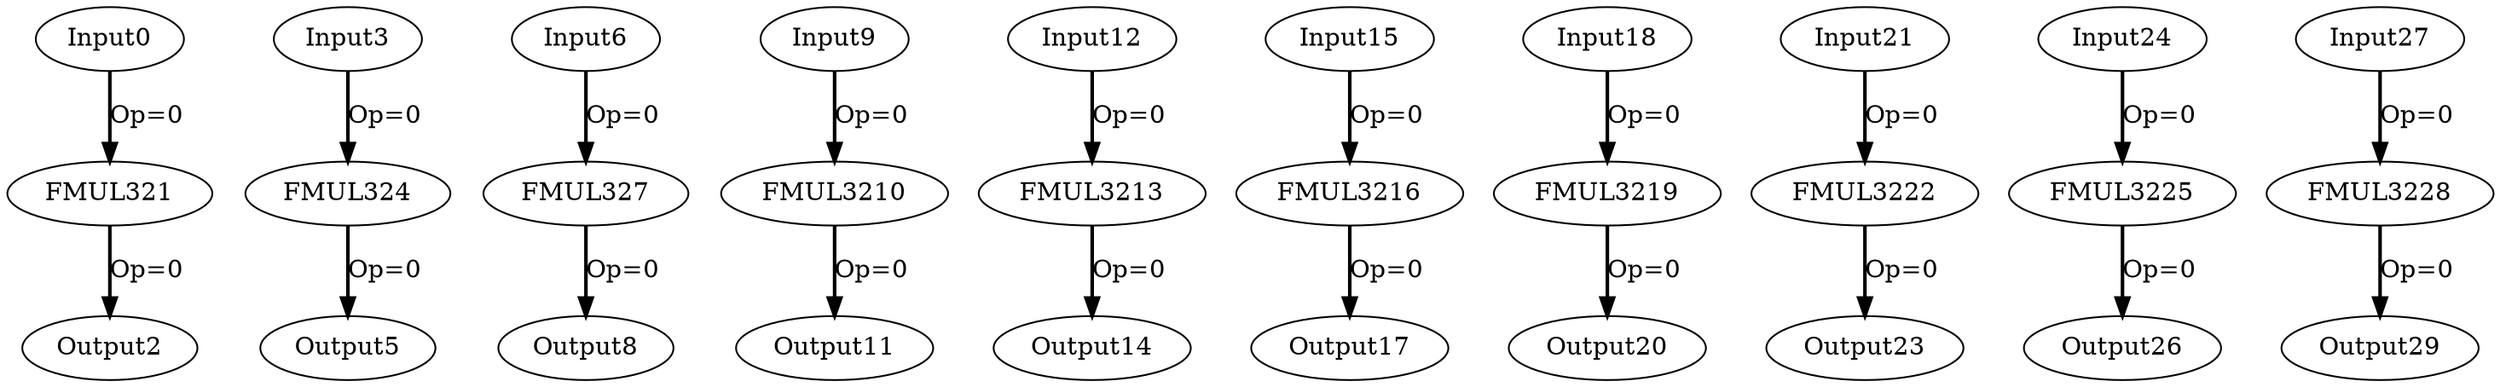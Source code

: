 Digraph G {
Input0[opcode = "Input", ref_name="gemm_0_0", size="100", offset="0,0", pattern="4,25", color = black];
FMUL321[opcode = "FMUL32", color = black];
Output2[opcode = "Output", ref_name="gemm_0_1", size="100", offset="0,0", pattern="4,25", color = black];
Input3[opcode = "Input", ref_name="gemm_0_0", size="100", offset="0,0", pattern="4,25", color = black];
FMUL324[opcode = "FMUL32", color = black];
Output5[opcode = "Output", ref_name="gemm_0_1", size="100", offset="0,0", pattern="4,25", color = black];
Input6[opcode = "Input", ref_name="gemm_0_0", size="100", offset="0,0", pattern="4,25", color = black];
FMUL327[opcode = "FMUL32", color = black];
Output8[opcode = "Output", ref_name="gemm_0_1", size="100", offset="0,0", pattern="4,25", color = black];
Input9[opcode = "Input", ref_name="gemm_0_0", size="100", offset="0,0", pattern="4,25", color = black];
FMUL3210[opcode = "FMUL32", color = black];
Output11[opcode = "Output", ref_name="gemm_0_1", size="100", offset="0,0", pattern="4,25", color = black];
Input12[opcode = "Input", ref_name="gemm_0_0", size="100", offset="0,0", pattern="4,25", color = black];
FMUL3213[opcode = "FMUL32", color = black];
Output14[opcode = "Output", ref_name="gemm_0_1", size="100", offset="0,0", pattern="4,25", color = black];
Input15[opcode = "Input", ref_name="gemm_0_0", size="100", offset="0,0", pattern="4,25", color = black];
FMUL3216[opcode = "FMUL32", color = black];
Output17[opcode = "Output", ref_name="gemm_0_1", size="100", offset="0,0", pattern="4,25", color = black];
Input18[opcode = "Input", ref_name="gemm_0_0", size="100", offset="0,0", pattern="4,25", color = black];
FMUL3219[opcode = "FMUL32", color = black];
Output20[opcode = "Output", ref_name="gemm_0_1", size="100", offset="0,0", pattern="4,25", color = black];
Input21[opcode = "Input", ref_name="gemm_0_0", size="100", offset="0,0", pattern="4,25", color = black];
FMUL3222[opcode = "FMUL32", color = black];
Output23[opcode = "Output", ref_name="gemm_0_1", size="100", offset="0,0", pattern="4,25", color = black];
Input24[opcode = "Input", ref_name="gemm_0_0", size="100", offset="0,0", pattern="4,25", color = black];
FMUL3225[opcode = "FMUL32", color = black];
Output26[opcode = "Output", ref_name="gemm_0_1", size="100", offset="0,0", pattern="4,25", color = black];
Input27[opcode = "Input", ref_name="gemm_0_0", size="100", offset="0,0", pattern="4,25", color = black];
FMUL3228[opcode = "FMUL32", color = black];
Output29[opcode = "Output", ref_name="gemm_0_1", size="100", offset="0,0", pattern="4,25", color = black];
Input0 -> FMUL321[color = black, style = bold, operand = 0, label = "Op=0"];
FMUL321 -> Output2[color = black, style = bold, operand = 0, label = "Op=0"];
Input3 -> FMUL324[color = black, style = bold, operand = 0, label = "Op=0"];
FMUL324 -> Output5[color = black, style = bold, operand = 0, label = "Op=0"];
Input6 -> FMUL327[color = black, style = bold, operand = 0, label = "Op=0"];
FMUL327 -> Output8[color = black, style = bold, operand = 0, label = "Op=0"];
Input9 -> FMUL3210[color = black, style = bold, operand = 0, label = "Op=0"];
FMUL3210 -> Output11[color = black, style = bold, operand = 0, label = "Op=0"];
Input12 -> FMUL3213[color = black, style = bold, operand = 0, label = "Op=0"];
FMUL3213 -> Output14[color = black, style = bold, operand = 0, label = "Op=0"];
Input15 -> FMUL3216[color = black, style = bold, operand = 0, label = "Op=0"];
FMUL3216 -> Output17[color = black, style = bold, operand = 0, label = "Op=0"];
Input18 -> FMUL3219[color = black, style = bold, operand = 0, label = "Op=0"];
FMUL3219 -> Output20[color = black, style = bold, operand = 0, label = "Op=0"];
Input21 -> FMUL3222[color = black, style = bold, operand = 0, label = "Op=0"];
FMUL3222 -> Output23[color = black, style = bold, operand = 0, label = "Op=0"];
Input24 -> FMUL3225[color = black, style = bold, operand = 0, label = "Op=0"];
FMUL3225 -> Output26[color = black, style = bold, operand = 0, label = "Op=0"];
Input27 -> FMUL3228[color = black, style = bold, operand = 0, label = "Op=0"];
FMUL3228 -> Output29[color = black, style = bold, operand = 0, label = "Op=0"];
}
